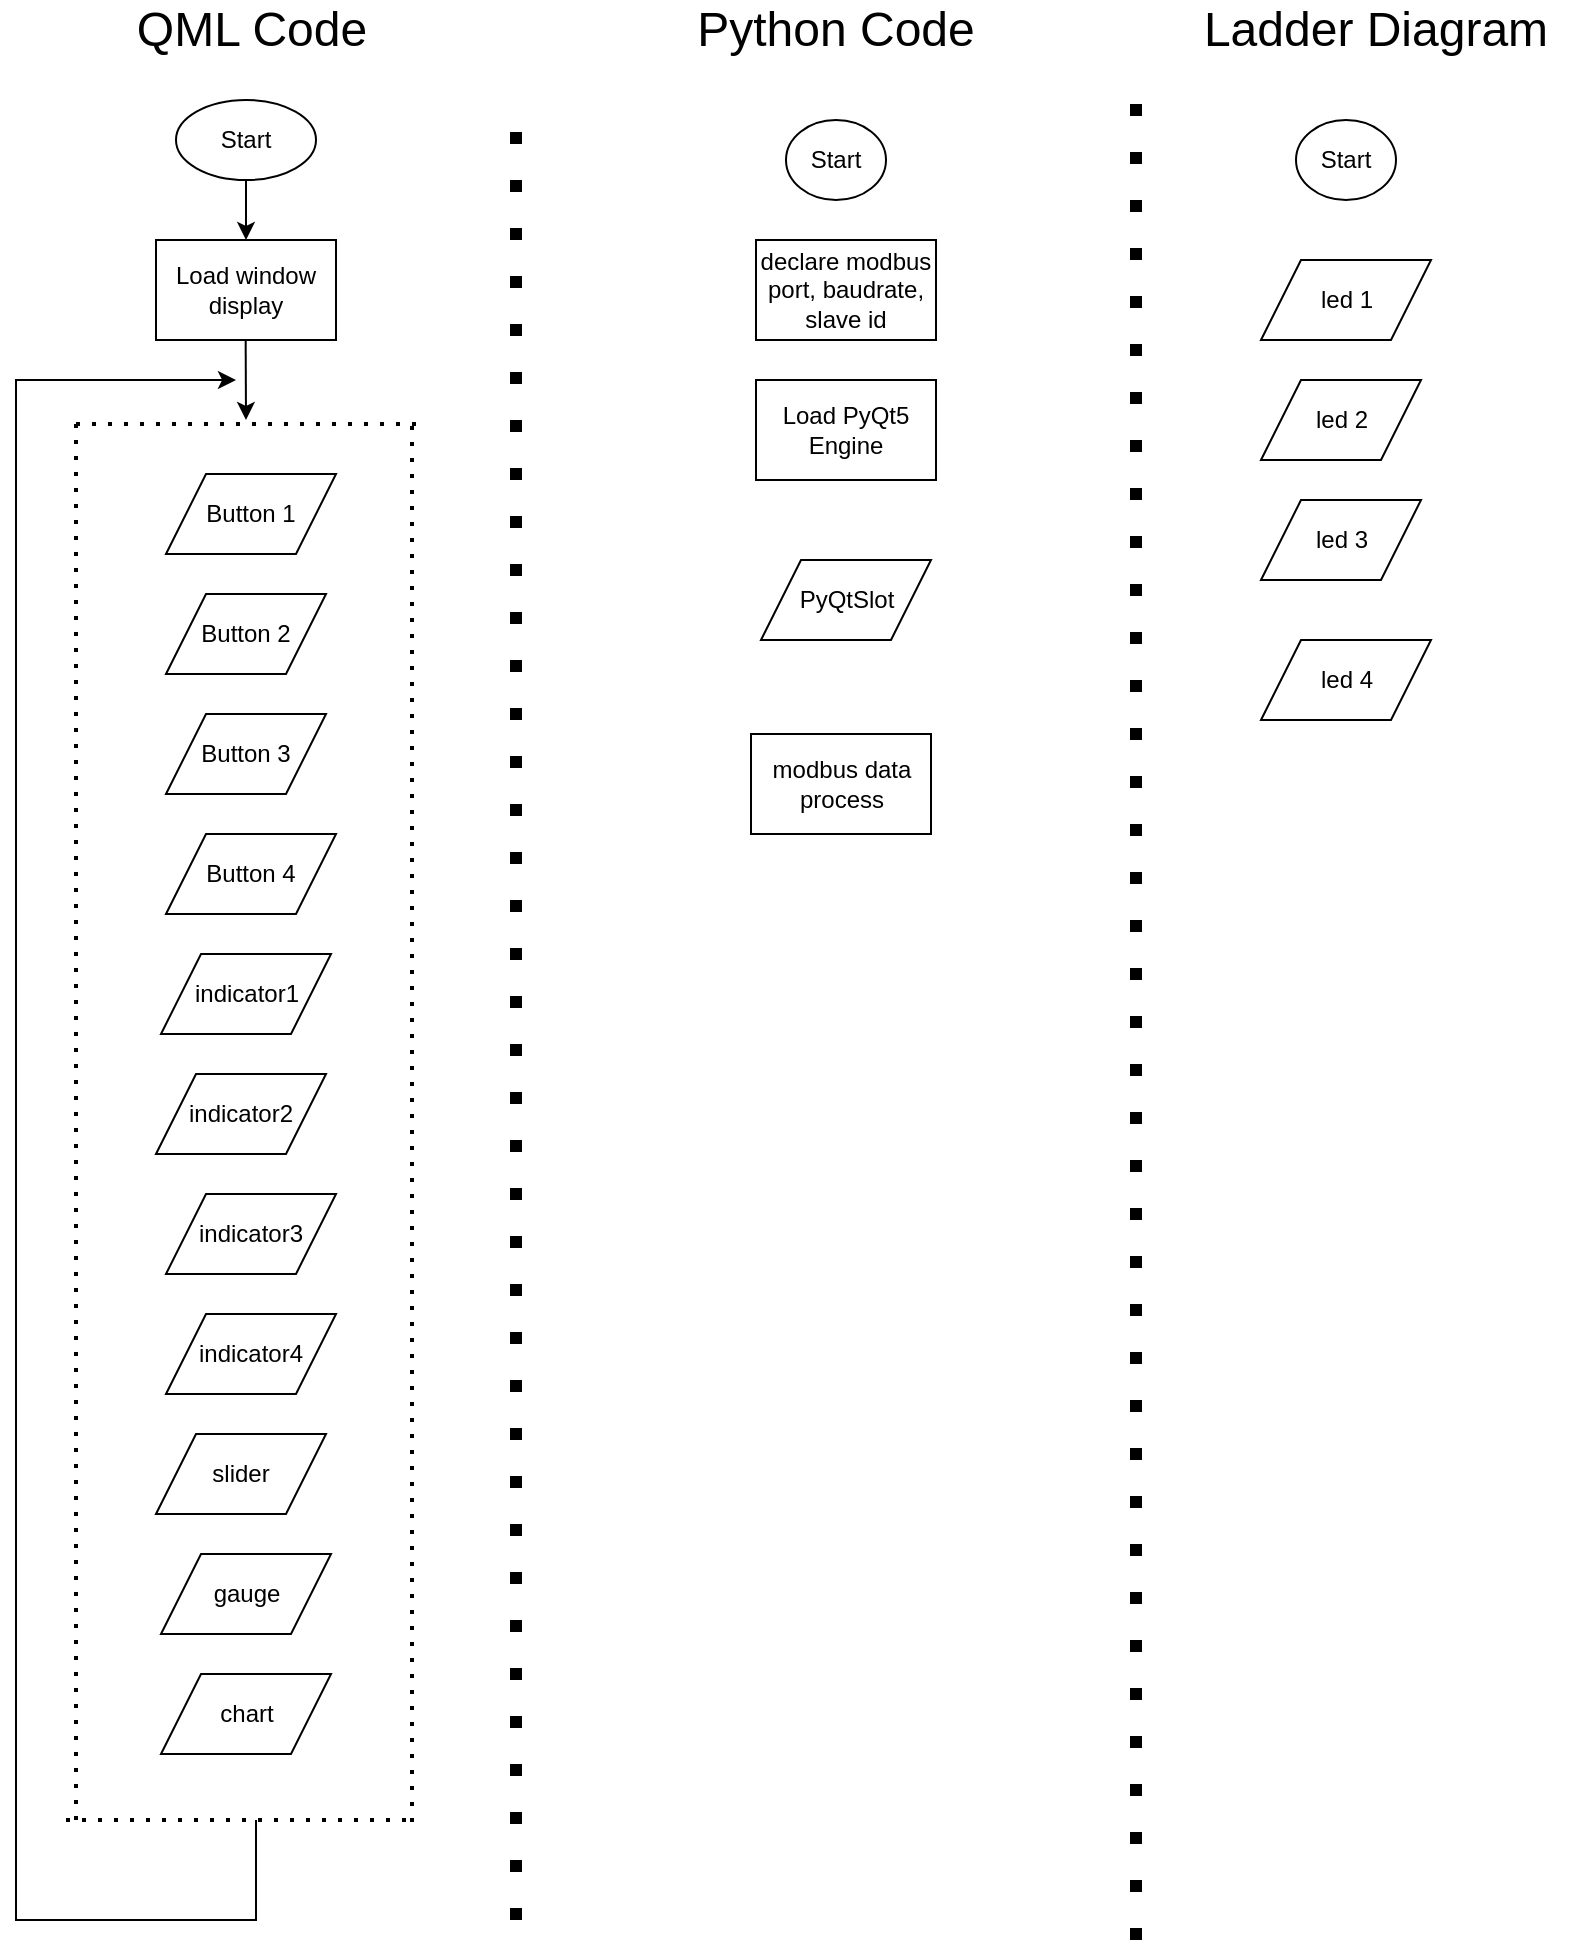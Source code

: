 <mxfile version="21.1.7" type="github">
  <diagram name="Page-1" id="lVUlWz7LJa00bjVZGHgd">
    <mxGraphModel dx="1257" dy="691" grid="1" gridSize="10" guides="1" tooltips="1" connect="1" arrows="1" fold="1" page="1" pageScale="1" pageWidth="850" pageHeight="1100" math="0" shadow="0">
      <root>
        <mxCell id="0" />
        <mxCell id="1" parent="0" />
        <mxCell id="QY4sg_2AmRACwEPoSQQL-1" value="" style="endArrow=none;dashed=1;html=1;dashPattern=1 3;strokeWidth=6;rounded=0;" edge="1" parent="1">
          <mxGeometry width="50" height="50" relative="1" as="geometry">
            <mxPoint x="280" y="990" as="sourcePoint" />
            <mxPoint x="280" y="80" as="targetPoint" />
          </mxGeometry>
        </mxCell>
        <mxCell id="QY4sg_2AmRACwEPoSQQL-2" value="" style="endArrow=none;dashed=1;html=1;dashPattern=1 3;strokeWidth=6;rounded=0;" edge="1" parent="1">
          <mxGeometry width="50" height="50" relative="1" as="geometry">
            <mxPoint x="590" y="1000" as="sourcePoint" />
            <mxPoint x="590" y="80" as="targetPoint" />
          </mxGeometry>
        </mxCell>
        <mxCell id="QY4sg_2AmRACwEPoSQQL-3" value="&lt;font style=&quot;font-size: 24px;&quot;&gt;QML Code&lt;/font&gt;" style="text;html=1;strokeColor=none;fillColor=none;align=center;verticalAlign=middle;whiteSpace=wrap;rounded=0;" vertex="1" parent="1">
          <mxGeometry x="82.5" y="30" width="130" height="30" as="geometry" />
        </mxCell>
        <mxCell id="QY4sg_2AmRACwEPoSQQL-4" value="&lt;font style=&quot;font-size: 24px;&quot;&gt;Python Code&lt;/font&gt;" style="text;html=1;strokeColor=none;fillColor=none;align=center;verticalAlign=middle;whiteSpace=wrap;rounded=0;" vertex="1" parent="1">
          <mxGeometry x="360" y="30" width="160" height="30" as="geometry" />
        </mxCell>
        <mxCell id="QY4sg_2AmRACwEPoSQQL-5" value="&lt;font style=&quot;font-size: 24px;&quot;&gt;Ladder Diagram&lt;/font&gt;" style="text;html=1;strokeColor=none;fillColor=none;align=center;verticalAlign=middle;whiteSpace=wrap;rounded=0;" vertex="1" parent="1">
          <mxGeometry x="610" y="30" width="200" height="30" as="geometry" />
        </mxCell>
        <mxCell id="QY4sg_2AmRACwEPoSQQL-6" value="Start" style="ellipse;whiteSpace=wrap;html=1;" vertex="1" parent="1">
          <mxGeometry x="110" y="80" width="70" height="40" as="geometry" />
        </mxCell>
        <mxCell id="QY4sg_2AmRACwEPoSQQL-7" value="Start" style="ellipse;whiteSpace=wrap;html=1;" vertex="1" parent="1">
          <mxGeometry x="415" y="90" width="50" height="40" as="geometry" />
        </mxCell>
        <mxCell id="QY4sg_2AmRACwEPoSQQL-8" value="Start" style="ellipse;whiteSpace=wrap;html=1;" vertex="1" parent="1">
          <mxGeometry x="670" y="90" width="50" height="40" as="geometry" />
        </mxCell>
        <mxCell id="QY4sg_2AmRACwEPoSQQL-9" value="Load PyQt5 Engine" style="rounded=0;whiteSpace=wrap;html=1;" vertex="1" parent="1">
          <mxGeometry x="400" y="220" width="90" height="50" as="geometry" />
        </mxCell>
        <mxCell id="QY4sg_2AmRACwEPoSQQL-10" value="Load window display" style="rounded=0;whiteSpace=wrap;html=1;" vertex="1" parent="1">
          <mxGeometry x="100" y="150" width="90" height="50" as="geometry" />
        </mxCell>
        <mxCell id="QY4sg_2AmRACwEPoSQQL-11" value="modbus data process" style="rounded=0;whiteSpace=wrap;html=1;" vertex="1" parent="1">
          <mxGeometry x="397.5" y="397" width="90" height="50" as="geometry" />
        </mxCell>
        <mxCell id="QY4sg_2AmRACwEPoSQQL-13" value="declare modbus port, baudrate, slave id" style="rounded=0;whiteSpace=wrap;html=1;" vertex="1" parent="1">
          <mxGeometry x="400" y="150" width="90" height="50" as="geometry" />
        </mxCell>
        <mxCell id="QY4sg_2AmRACwEPoSQQL-15" value="PyQtSlot" style="shape=parallelogram;perimeter=parallelogramPerimeter;whiteSpace=wrap;html=1;fixedSize=1;" vertex="1" parent="1">
          <mxGeometry x="402.5" y="310" width="85" height="40" as="geometry" />
        </mxCell>
        <mxCell id="QY4sg_2AmRACwEPoSQQL-17" value="Button 1" style="shape=parallelogram;perimeter=parallelogramPerimeter;whiteSpace=wrap;html=1;fixedSize=1;" vertex="1" parent="1">
          <mxGeometry x="105" y="267" width="85" height="40" as="geometry" />
        </mxCell>
        <mxCell id="QY4sg_2AmRACwEPoSQQL-18" value="Button 2" style="shape=parallelogram;perimeter=parallelogramPerimeter;whiteSpace=wrap;html=1;fixedSize=1;" vertex="1" parent="1">
          <mxGeometry x="105" y="327" width="80" height="40" as="geometry" />
        </mxCell>
        <mxCell id="QY4sg_2AmRACwEPoSQQL-19" value="Button 3" style="shape=parallelogram;perimeter=parallelogramPerimeter;whiteSpace=wrap;html=1;fixedSize=1;" vertex="1" parent="1">
          <mxGeometry x="105" y="387" width="80" height="40" as="geometry" />
        </mxCell>
        <mxCell id="QY4sg_2AmRACwEPoSQQL-20" value="Button 4" style="shape=parallelogram;perimeter=parallelogramPerimeter;whiteSpace=wrap;html=1;fixedSize=1;" vertex="1" parent="1">
          <mxGeometry x="105" y="447" width="85" height="40" as="geometry" />
        </mxCell>
        <mxCell id="QY4sg_2AmRACwEPoSQQL-21" value="indicator1" style="shape=parallelogram;perimeter=parallelogramPerimeter;whiteSpace=wrap;html=1;fixedSize=1;" vertex="1" parent="1">
          <mxGeometry x="102.5" y="507" width="85" height="40" as="geometry" />
        </mxCell>
        <mxCell id="QY4sg_2AmRACwEPoSQQL-22" value="indicator2" style="shape=parallelogram;perimeter=parallelogramPerimeter;whiteSpace=wrap;html=1;fixedSize=1;" vertex="1" parent="1">
          <mxGeometry x="100" y="567" width="85" height="40" as="geometry" />
        </mxCell>
        <mxCell id="QY4sg_2AmRACwEPoSQQL-23" value="indicator3" style="shape=parallelogram;perimeter=parallelogramPerimeter;whiteSpace=wrap;html=1;fixedSize=1;" vertex="1" parent="1">
          <mxGeometry x="105" y="627" width="85" height="40" as="geometry" />
        </mxCell>
        <mxCell id="QY4sg_2AmRACwEPoSQQL-24" value="indicator4" style="shape=parallelogram;perimeter=parallelogramPerimeter;whiteSpace=wrap;html=1;fixedSize=1;" vertex="1" parent="1">
          <mxGeometry x="105" y="687" width="85" height="40" as="geometry" />
        </mxCell>
        <mxCell id="QY4sg_2AmRACwEPoSQQL-25" value="slider" style="shape=parallelogram;perimeter=parallelogramPerimeter;whiteSpace=wrap;html=1;fixedSize=1;" vertex="1" parent="1">
          <mxGeometry x="100" y="747" width="85" height="40" as="geometry" />
        </mxCell>
        <mxCell id="QY4sg_2AmRACwEPoSQQL-26" value="gauge" style="shape=parallelogram;perimeter=parallelogramPerimeter;whiteSpace=wrap;html=1;fixedSize=1;" vertex="1" parent="1">
          <mxGeometry x="102.5" y="807" width="85" height="40" as="geometry" />
        </mxCell>
        <mxCell id="QY4sg_2AmRACwEPoSQQL-27" value="chart" style="shape=parallelogram;perimeter=parallelogramPerimeter;whiteSpace=wrap;html=1;fixedSize=1;" vertex="1" parent="1">
          <mxGeometry x="102.5" y="867" width="85" height="40" as="geometry" />
        </mxCell>
        <mxCell id="QY4sg_2AmRACwEPoSQQL-28" value="led 1" style="shape=parallelogram;perimeter=parallelogramPerimeter;whiteSpace=wrap;html=1;fixedSize=1;" vertex="1" parent="1">
          <mxGeometry x="652.5" y="160" width="85" height="40" as="geometry" />
        </mxCell>
        <mxCell id="QY4sg_2AmRACwEPoSQQL-29" value="led 2" style="shape=parallelogram;perimeter=parallelogramPerimeter;whiteSpace=wrap;html=1;fixedSize=1;" vertex="1" parent="1">
          <mxGeometry x="652.5" y="220" width="80" height="40" as="geometry" />
        </mxCell>
        <mxCell id="QY4sg_2AmRACwEPoSQQL-30" value="led 3" style="shape=parallelogram;perimeter=parallelogramPerimeter;whiteSpace=wrap;html=1;fixedSize=1;" vertex="1" parent="1">
          <mxGeometry x="652.5" y="280" width="80" height="40" as="geometry" />
        </mxCell>
        <mxCell id="QY4sg_2AmRACwEPoSQQL-31" value="led 4" style="shape=parallelogram;perimeter=parallelogramPerimeter;whiteSpace=wrap;html=1;fixedSize=1;" vertex="1" parent="1">
          <mxGeometry x="652.5" y="350" width="85" height="40" as="geometry" />
        </mxCell>
        <mxCell id="QY4sg_2AmRACwEPoSQQL-32" value="" style="endArrow=none;dashed=1;html=1;dashPattern=1 3;strokeWidth=2;rounded=0;" edge="1" parent="1">
          <mxGeometry width="50" height="50" relative="1" as="geometry">
            <mxPoint x="60" y="242" as="sourcePoint" />
            <mxPoint x="230" y="242" as="targetPoint" />
          </mxGeometry>
        </mxCell>
        <mxCell id="QY4sg_2AmRACwEPoSQQL-33" value="" style="endArrow=none;dashed=1;html=1;dashPattern=1 3;strokeWidth=2;rounded=0;" edge="1" parent="1">
          <mxGeometry width="50" height="50" relative="1" as="geometry">
            <mxPoint x="60" y="940" as="sourcePoint" />
            <mxPoint x="60" y="239.41" as="targetPoint" />
          </mxGeometry>
        </mxCell>
        <mxCell id="QY4sg_2AmRACwEPoSQQL-34" value="" style="endArrow=none;dashed=1;html=1;dashPattern=1 3;strokeWidth=2;rounded=0;" edge="1" parent="1">
          <mxGeometry width="50" height="50" relative="1" as="geometry">
            <mxPoint x="55" y="940" as="sourcePoint" />
            <mxPoint x="230" y="940" as="targetPoint" />
          </mxGeometry>
        </mxCell>
        <mxCell id="QY4sg_2AmRACwEPoSQQL-35" value="" style="endArrow=none;dashed=1;html=1;dashPattern=1 3;strokeWidth=2;rounded=0;" edge="1" parent="1">
          <mxGeometry width="50" height="50" relative="1" as="geometry">
            <mxPoint x="228" y="941" as="sourcePoint" />
            <mxPoint x="228" y="240.41" as="targetPoint" />
          </mxGeometry>
        </mxCell>
        <mxCell id="QY4sg_2AmRACwEPoSQQL-36" value="" style="endArrow=classic;html=1;rounded=0;entryX=0.5;entryY=0;entryDx=0;entryDy=0;exitX=0.5;exitY=1;exitDx=0;exitDy=0;" edge="1" parent="1" source="QY4sg_2AmRACwEPoSQQL-6" target="QY4sg_2AmRACwEPoSQQL-10">
          <mxGeometry width="50" height="50" relative="1" as="geometry">
            <mxPoint x="140" y="130" as="sourcePoint" />
            <mxPoint x="190" y="80" as="targetPoint" />
          </mxGeometry>
        </mxCell>
        <mxCell id="QY4sg_2AmRACwEPoSQQL-37" value="" style="endArrow=classic;html=1;rounded=0;exitX=0.5;exitY=1;exitDx=0;exitDy=0;" edge="1" parent="1">
          <mxGeometry width="50" height="50" relative="1" as="geometry">
            <mxPoint x="144.83" y="200" as="sourcePoint" />
            <mxPoint x="145" y="240" as="targetPoint" />
          </mxGeometry>
        </mxCell>
        <mxCell id="QY4sg_2AmRACwEPoSQQL-38" value="" style="endArrow=classic;html=1;rounded=0;" edge="1" parent="1">
          <mxGeometry width="50" height="50" relative="1" as="geometry">
            <mxPoint x="150" y="940" as="sourcePoint" />
            <mxPoint x="140" y="220" as="targetPoint" />
            <Array as="points">
              <mxPoint x="150" y="990" />
              <mxPoint x="30" y="990" />
              <mxPoint x="30" y="580" />
              <mxPoint x="30" y="220" />
            </Array>
          </mxGeometry>
        </mxCell>
      </root>
    </mxGraphModel>
  </diagram>
</mxfile>
